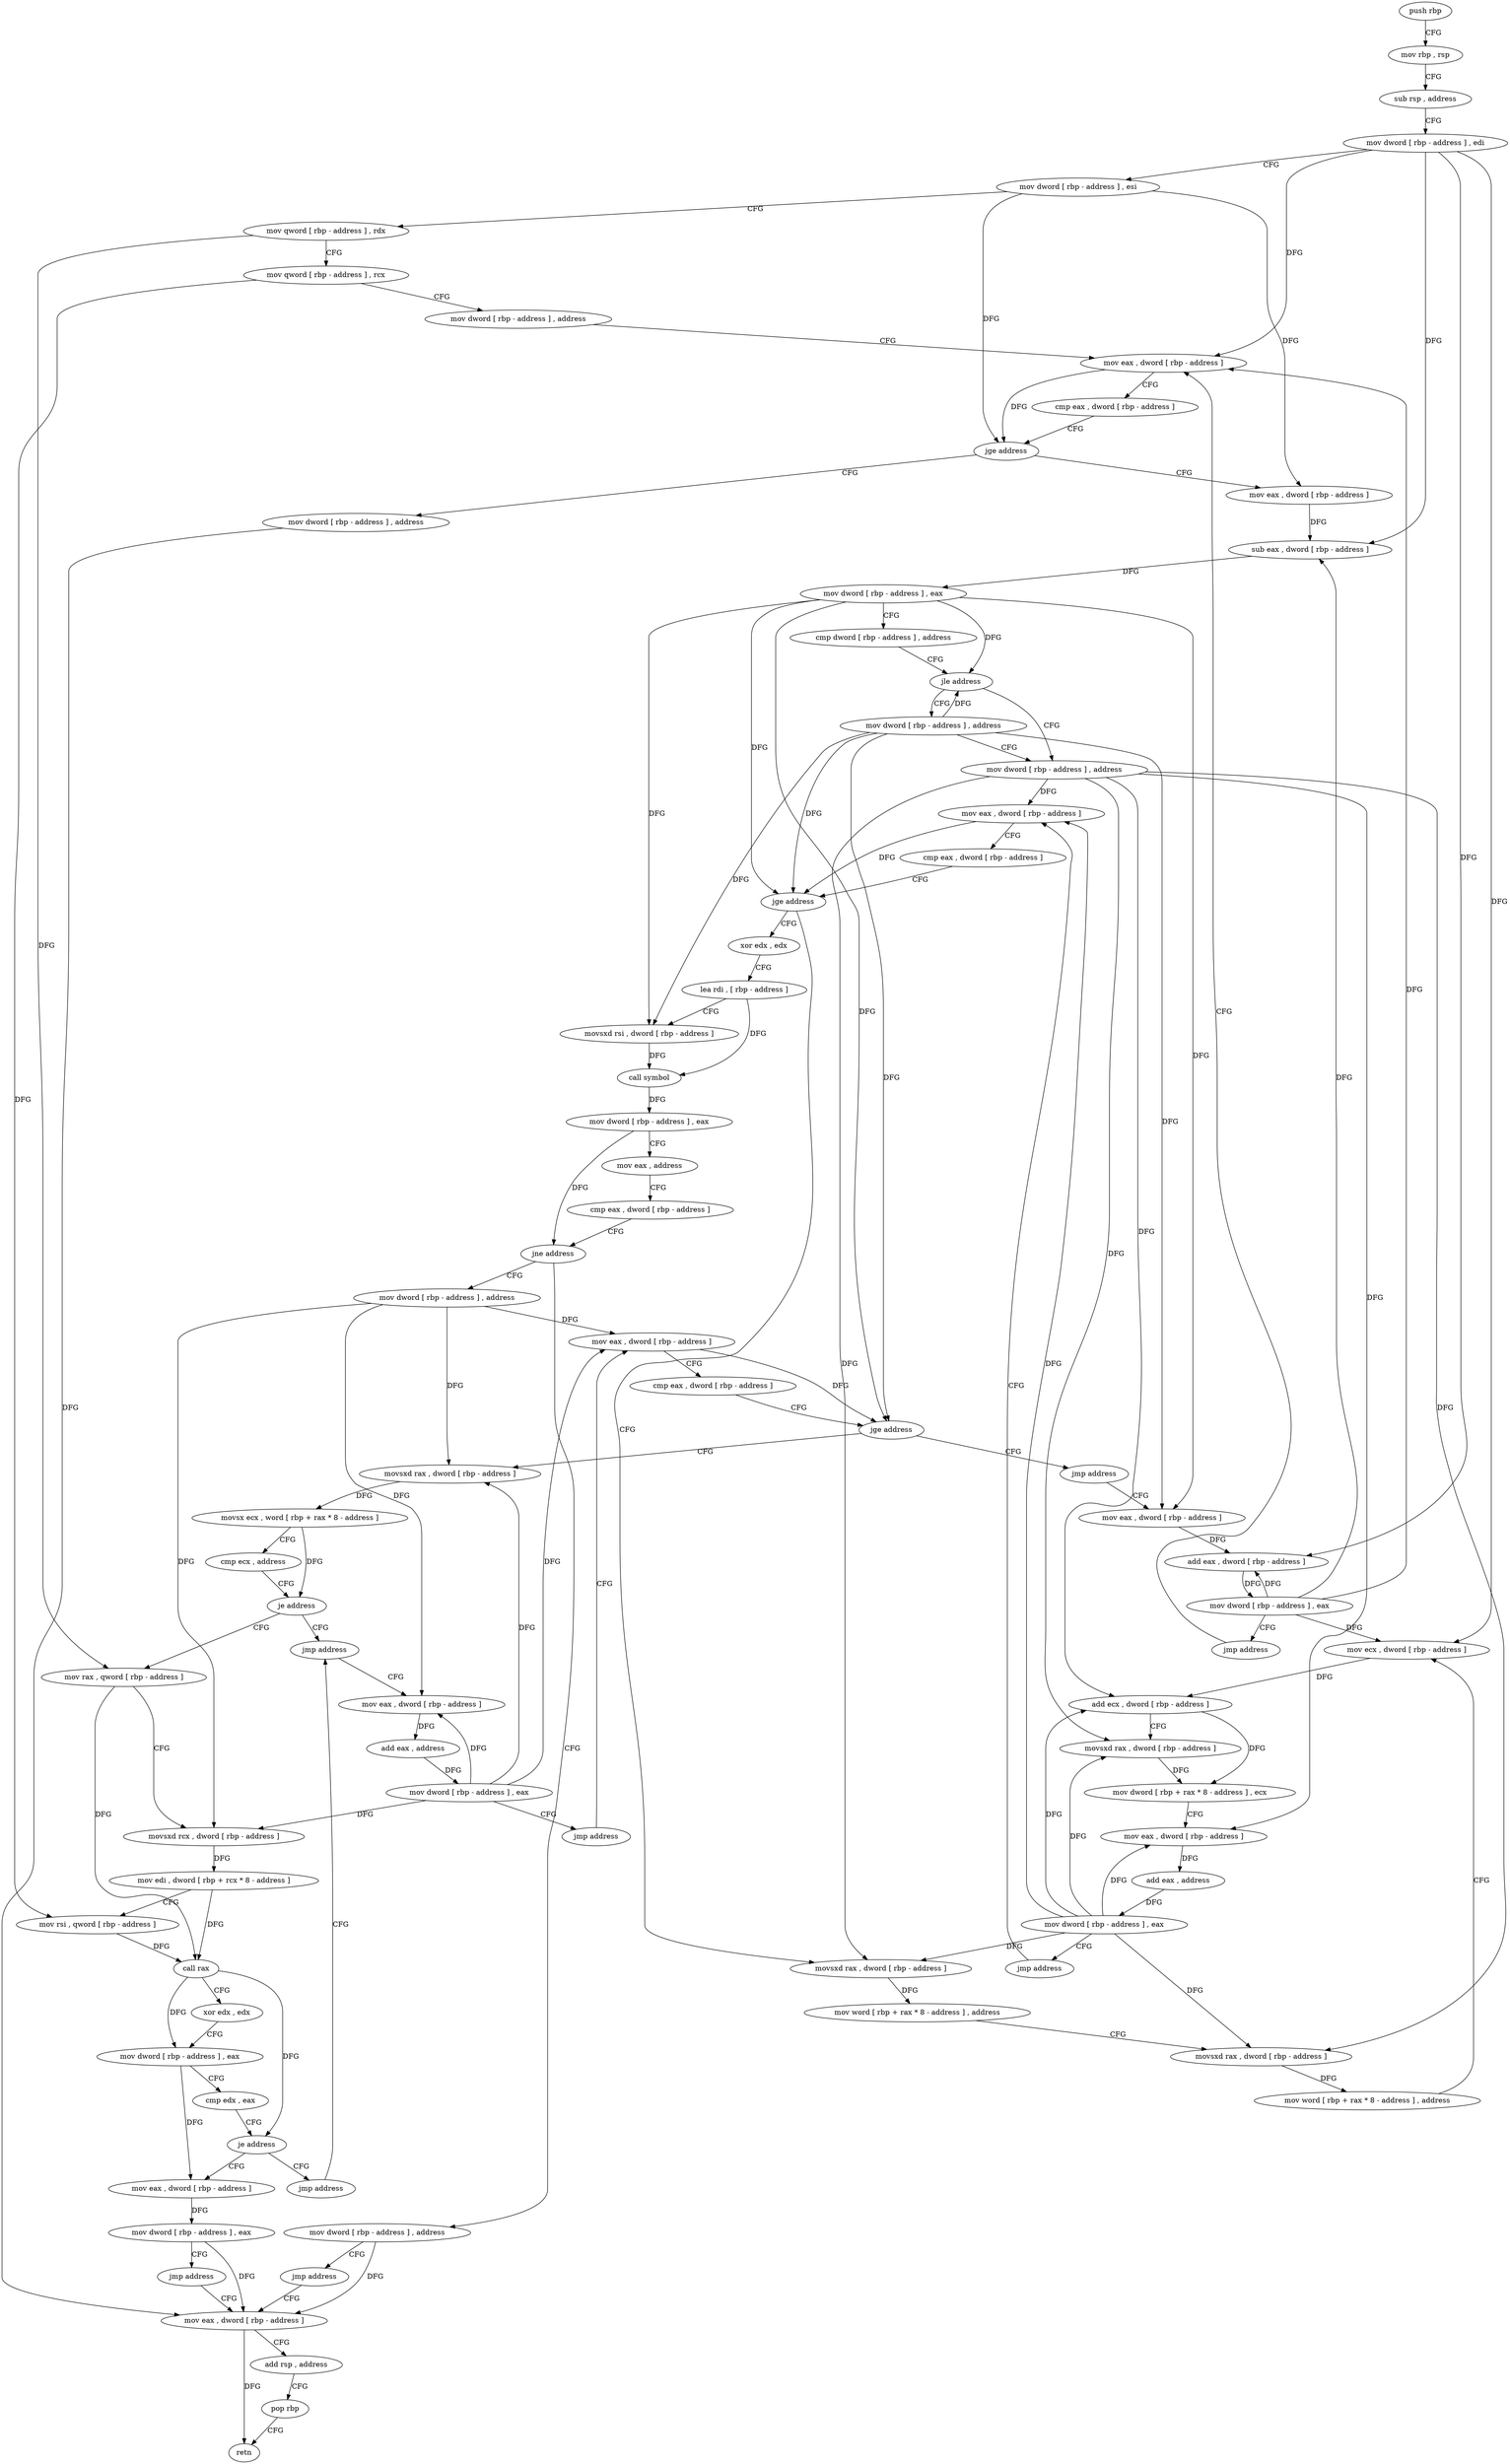 digraph "func" {
"4293776" [label = "push rbp" ]
"4293777" [label = "mov rbp , rsp" ]
"4293780" [label = "sub rsp , address" ]
"4293787" [label = "mov dword [ rbp - address ] , edi" ]
"4293790" [label = "mov dword [ rbp - address ] , esi" ]
"4293793" [label = "mov qword [ rbp - address ] , rdx" ]
"4293797" [label = "mov qword [ rbp - address ] , rcx" ]
"4293801" [label = "mov dword [ rbp - address ] , address" ]
"4293811" [label = "mov eax , dword [ rbp - address ]" ]
"4294177" [label = "mov dword [ rbp - address ] , address" ]
"4294184" [label = "mov eax , dword [ rbp - address ]" ]
"4293823" [label = "mov eax , dword [ rbp - address ]" ]
"4293826" [label = "sub eax , dword [ rbp - address ]" ]
"4293829" [label = "mov dword [ rbp - address ] , eax" ]
"4293835" [label = "cmp dword [ rbp - address ] , address" ]
"4293842" [label = "jle address" ]
"4293858" [label = "mov dword [ rbp - address ] , address" ]
"4293848" [label = "mov dword [ rbp - address ] , address" ]
"4293868" [label = "mov eax , dword [ rbp - address ]" ]
"4293963" [label = "xor edx , edx" ]
"4293965" [label = "lea rdi , [ rbp - address ]" ]
"4293972" [label = "movsxd rsi , dword [ rbp - address ]" ]
"4293979" [label = "call symbol" ]
"4293984" [label = "mov dword [ rbp - address ] , eax" ]
"4293990" [label = "mov eax , address" ]
"4293995" [label = "cmp eax , dword [ rbp - address ]" ]
"4294001" [label = "jne address" ]
"4294019" [label = "mov dword [ rbp - address ] , address" ]
"4294007" [label = "mov dword [ rbp - address ] , address" ]
"4293886" [label = "movsxd rax , dword [ rbp - address ]" ]
"4293893" [label = "mov word [ rbp + rax * 8 - address ] , address" ]
"4293903" [label = "movsxd rax , dword [ rbp - address ]" ]
"4293910" [label = "mov word [ rbp + rax * 8 - address ] , address" ]
"4293920" [label = "mov ecx , dword [ rbp - address ]" ]
"4293923" [label = "add ecx , dword [ rbp - address ]" ]
"4293929" [label = "movsxd rax , dword [ rbp - address ]" ]
"4293936" [label = "mov dword [ rbp + rax * 8 - address ] , ecx" ]
"4293943" [label = "mov eax , dword [ rbp - address ]" ]
"4293949" [label = "add eax , address" ]
"4293952" [label = "mov dword [ rbp - address ] , eax" ]
"4293958" [label = "jmp address" ]
"4294029" [label = "mov eax , dword [ rbp - address ]" ]
"4294014" [label = "jmp address" ]
"4293874" [label = "cmp eax , dword [ rbp - address ]" ]
"4293880" [label = "jge address" ]
"4294155" [label = "jmp address" ]
"4294160" [label = "mov eax , dword [ rbp - address ]" ]
"4294047" [label = "movsxd rax , dword [ rbp - address ]" ]
"4294054" [label = "movsx ecx , word [ rbp + rax * 8 - address ]" ]
"4294062" [label = "cmp ecx , address" ]
"4294065" [label = "je address" ]
"4294130" [label = "jmp address" ]
"4294071" [label = "mov rax , qword [ rbp - address ]" ]
"4294187" [label = "add rsp , address" ]
"4294194" [label = "pop rbp" ]
"4294195" [label = "retn" ]
"4294166" [label = "add eax , dword [ rbp - address ]" ]
"4294169" [label = "mov dword [ rbp - address ] , eax" ]
"4294172" [label = "jmp address" ]
"4294135" [label = "mov eax , dword [ rbp - address ]" ]
"4294075" [label = "movsxd rcx , dword [ rbp - address ]" ]
"4294082" [label = "mov edi , dword [ rbp + rcx * 8 - address ]" ]
"4294089" [label = "mov rsi , qword [ rbp - address ]" ]
"4294093" [label = "call rax" ]
"4294095" [label = "xor edx , edx" ]
"4294097" [label = "mov dword [ rbp - address ] , eax" ]
"4294103" [label = "cmp edx , eax" ]
"4294105" [label = "je address" ]
"4294125" [label = "jmp address" ]
"4294111" [label = "mov eax , dword [ rbp - address ]" ]
"4293814" [label = "cmp eax , dword [ rbp - address ]" ]
"4293817" [label = "jge address" ]
"4294141" [label = "add eax , address" ]
"4294144" [label = "mov dword [ rbp - address ] , eax" ]
"4294150" [label = "jmp address" ]
"4294117" [label = "mov dword [ rbp - address ] , eax" ]
"4294120" [label = "jmp address" ]
"4294035" [label = "cmp eax , dword [ rbp - address ]" ]
"4294041" [label = "jge address" ]
"4293776" -> "4293777" [ label = "CFG" ]
"4293777" -> "4293780" [ label = "CFG" ]
"4293780" -> "4293787" [ label = "CFG" ]
"4293787" -> "4293790" [ label = "CFG" ]
"4293787" -> "4293811" [ label = "DFG" ]
"4293787" -> "4293826" [ label = "DFG" ]
"4293787" -> "4293920" [ label = "DFG" ]
"4293787" -> "4294166" [ label = "DFG" ]
"4293790" -> "4293793" [ label = "CFG" ]
"4293790" -> "4293817" [ label = "DFG" ]
"4293790" -> "4293823" [ label = "DFG" ]
"4293793" -> "4293797" [ label = "CFG" ]
"4293793" -> "4294071" [ label = "DFG" ]
"4293797" -> "4293801" [ label = "CFG" ]
"4293797" -> "4294089" [ label = "DFG" ]
"4293801" -> "4293811" [ label = "CFG" ]
"4293811" -> "4293814" [ label = "CFG" ]
"4293811" -> "4293817" [ label = "DFG" ]
"4294177" -> "4294184" [ label = "DFG" ]
"4294184" -> "4294187" [ label = "CFG" ]
"4294184" -> "4294195" [ label = "DFG" ]
"4293823" -> "4293826" [ label = "DFG" ]
"4293826" -> "4293829" [ label = "DFG" ]
"4293829" -> "4293835" [ label = "CFG" ]
"4293829" -> "4293842" [ label = "DFG" ]
"4293829" -> "4293880" [ label = "DFG" ]
"4293829" -> "4293972" [ label = "DFG" ]
"4293829" -> "4294041" [ label = "DFG" ]
"4293829" -> "4294160" [ label = "DFG" ]
"4293835" -> "4293842" [ label = "CFG" ]
"4293842" -> "4293858" [ label = "CFG" ]
"4293842" -> "4293848" [ label = "CFG" ]
"4293858" -> "4293868" [ label = "DFG" ]
"4293858" -> "4293886" [ label = "DFG" ]
"4293858" -> "4293903" [ label = "DFG" ]
"4293858" -> "4293923" [ label = "DFG" ]
"4293858" -> "4293929" [ label = "DFG" ]
"4293858" -> "4293943" [ label = "DFG" ]
"4293848" -> "4293858" [ label = "CFG" ]
"4293848" -> "4293842" [ label = "DFG" ]
"4293848" -> "4293880" [ label = "DFG" ]
"4293848" -> "4293972" [ label = "DFG" ]
"4293848" -> "4294041" [ label = "DFG" ]
"4293848" -> "4294160" [ label = "DFG" ]
"4293868" -> "4293874" [ label = "CFG" ]
"4293868" -> "4293880" [ label = "DFG" ]
"4293963" -> "4293965" [ label = "CFG" ]
"4293965" -> "4293972" [ label = "CFG" ]
"4293965" -> "4293979" [ label = "DFG" ]
"4293972" -> "4293979" [ label = "DFG" ]
"4293979" -> "4293984" [ label = "DFG" ]
"4293984" -> "4293990" [ label = "CFG" ]
"4293984" -> "4294001" [ label = "DFG" ]
"4293990" -> "4293995" [ label = "CFG" ]
"4293995" -> "4294001" [ label = "CFG" ]
"4294001" -> "4294019" [ label = "CFG" ]
"4294001" -> "4294007" [ label = "CFG" ]
"4294019" -> "4294029" [ label = "DFG" ]
"4294019" -> "4294047" [ label = "DFG" ]
"4294019" -> "4294075" [ label = "DFG" ]
"4294019" -> "4294135" [ label = "DFG" ]
"4294007" -> "4294014" [ label = "CFG" ]
"4294007" -> "4294184" [ label = "DFG" ]
"4293886" -> "4293893" [ label = "DFG" ]
"4293893" -> "4293903" [ label = "CFG" ]
"4293903" -> "4293910" [ label = "DFG" ]
"4293910" -> "4293920" [ label = "CFG" ]
"4293920" -> "4293923" [ label = "DFG" ]
"4293923" -> "4293929" [ label = "CFG" ]
"4293923" -> "4293936" [ label = "DFG" ]
"4293929" -> "4293936" [ label = "DFG" ]
"4293936" -> "4293943" [ label = "CFG" ]
"4293943" -> "4293949" [ label = "DFG" ]
"4293949" -> "4293952" [ label = "DFG" ]
"4293952" -> "4293958" [ label = "CFG" ]
"4293952" -> "4293868" [ label = "DFG" ]
"4293952" -> "4293886" [ label = "DFG" ]
"4293952" -> "4293903" [ label = "DFG" ]
"4293952" -> "4293923" [ label = "DFG" ]
"4293952" -> "4293929" [ label = "DFG" ]
"4293952" -> "4293943" [ label = "DFG" ]
"4293958" -> "4293868" [ label = "CFG" ]
"4294029" -> "4294035" [ label = "CFG" ]
"4294029" -> "4294041" [ label = "DFG" ]
"4294014" -> "4294184" [ label = "CFG" ]
"4293874" -> "4293880" [ label = "CFG" ]
"4293880" -> "4293963" [ label = "CFG" ]
"4293880" -> "4293886" [ label = "CFG" ]
"4294155" -> "4294160" [ label = "CFG" ]
"4294160" -> "4294166" [ label = "DFG" ]
"4294047" -> "4294054" [ label = "DFG" ]
"4294054" -> "4294062" [ label = "CFG" ]
"4294054" -> "4294065" [ label = "DFG" ]
"4294062" -> "4294065" [ label = "CFG" ]
"4294065" -> "4294130" [ label = "CFG" ]
"4294065" -> "4294071" [ label = "CFG" ]
"4294130" -> "4294135" [ label = "CFG" ]
"4294071" -> "4294075" [ label = "CFG" ]
"4294071" -> "4294093" [ label = "DFG" ]
"4294187" -> "4294194" [ label = "CFG" ]
"4294194" -> "4294195" [ label = "CFG" ]
"4294166" -> "4294169" [ label = "DFG" ]
"4294169" -> "4294172" [ label = "CFG" ]
"4294169" -> "4293811" [ label = "DFG" ]
"4294169" -> "4293826" [ label = "DFG" ]
"4294169" -> "4293920" [ label = "DFG" ]
"4294169" -> "4294166" [ label = "DFG" ]
"4294172" -> "4293811" [ label = "CFG" ]
"4294135" -> "4294141" [ label = "DFG" ]
"4294075" -> "4294082" [ label = "DFG" ]
"4294082" -> "4294089" [ label = "CFG" ]
"4294082" -> "4294093" [ label = "DFG" ]
"4294089" -> "4294093" [ label = "DFG" ]
"4294093" -> "4294095" [ label = "CFG" ]
"4294093" -> "4294097" [ label = "DFG" ]
"4294093" -> "4294105" [ label = "DFG" ]
"4294095" -> "4294097" [ label = "CFG" ]
"4294097" -> "4294103" [ label = "CFG" ]
"4294097" -> "4294111" [ label = "DFG" ]
"4294103" -> "4294105" [ label = "CFG" ]
"4294105" -> "4294125" [ label = "CFG" ]
"4294105" -> "4294111" [ label = "CFG" ]
"4294125" -> "4294130" [ label = "CFG" ]
"4294111" -> "4294117" [ label = "DFG" ]
"4293814" -> "4293817" [ label = "CFG" ]
"4293817" -> "4294177" [ label = "CFG" ]
"4293817" -> "4293823" [ label = "CFG" ]
"4294141" -> "4294144" [ label = "DFG" ]
"4294144" -> "4294150" [ label = "CFG" ]
"4294144" -> "4294029" [ label = "DFG" ]
"4294144" -> "4294047" [ label = "DFG" ]
"4294144" -> "4294075" [ label = "DFG" ]
"4294144" -> "4294135" [ label = "DFG" ]
"4294150" -> "4294029" [ label = "CFG" ]
"4294117" -> "4294120" [ label = "CFG" ]
"4294117" -> "4294184" [ label = "DFG" ]
"4294120" -> "4294184" [ label = "CFG" ]
"4294035" -> "4294041" [ label = "CFG" ]
"4294041" -> "4294155" [ label = "CFG" ]
"4294041" -> "4294047" [ label = "CFG" ]
}
